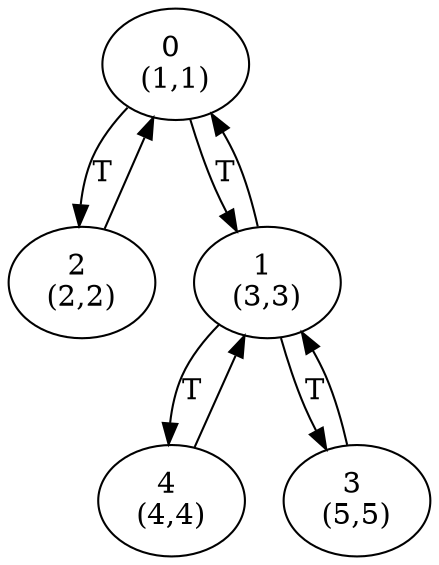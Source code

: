 digraph g{
0 [label = "0 \n(1,1)"]
0 -> 2 [label = "T"]
0 -> 1 [label = "T"]
1 [label = "1 \n(3,3)"]
1 -> 4 [label = "T"]
1 -> 3 [label = "T"]
1 -> 0 
2 [label = "2 \n(2,2)"]
2 -> 0 
3 [label = "3 \n(5,5)"]
3 -> 1 
4 [label = "4 \n(4,4)"]
4 -> 1 
}
